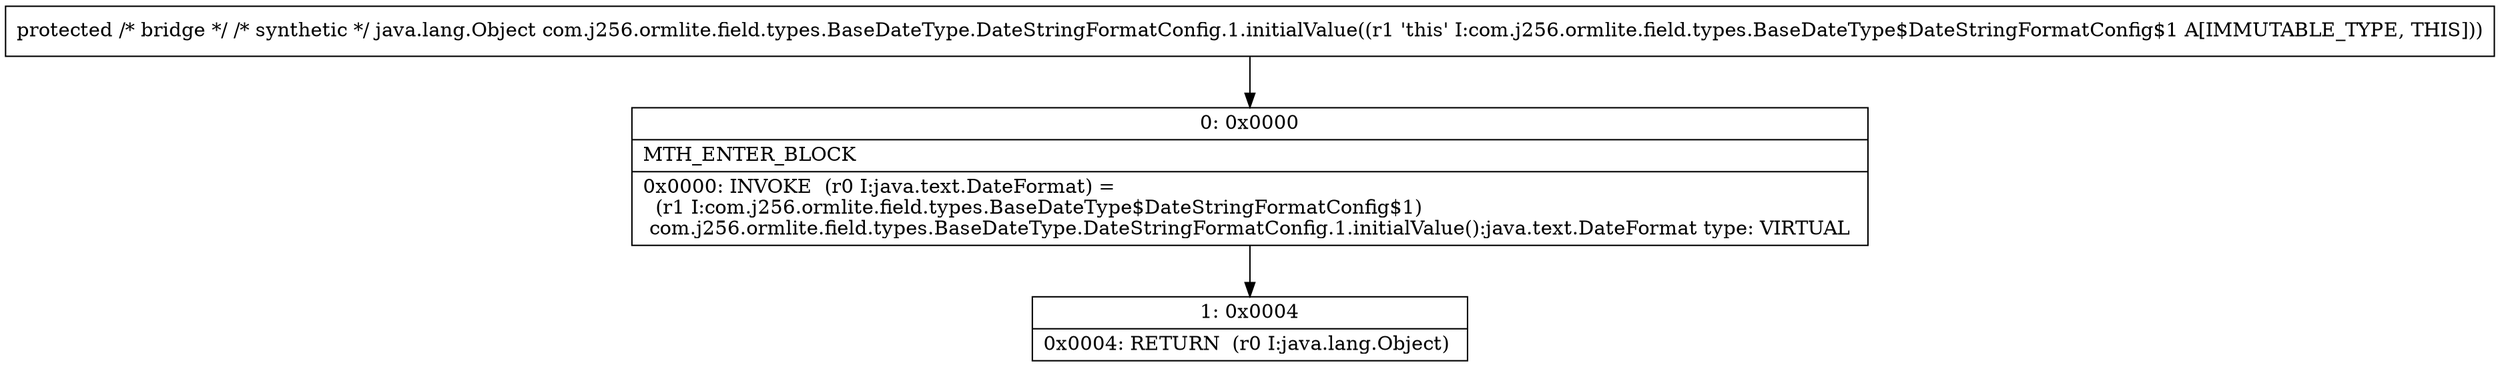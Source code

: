 digraph "CFG forcom.j256.ormlite.field.types.BaseDateType.DateStringFormatConfig.1.initialValue()Ljava\/lang\/Object;" {
Node_0 [shape=record,label="{0\:\ 0x0000|MTH_ENTER_BLOCK\l|0x0000: INVOKE  (r0 I:java.text.DateFormat) = \l  (r1 I:com.j256.ormlite.field.types.BaseDateType$DateStringFormatConfig$1)\l com.j256.ormlite.field.types.BaseDateType.DateStringFormatConfig.1.initialValue():java.text.DateFormat type: VIRTUAL \l}"];
Node_1 [shape=record,label="{1\:\ 0x0004|0x0004: RETURN  (r0 I:java.lang.Object) \l}"];
MethodNode[shape=record,label="{protected \/* bridge *\/ \/* synthetic *\/ java.lang.Object com.j256.ormlite.field.types.BaseDateType.DateStringFormatConfig.1.initialValue((r1 'this' I:com.j256.ormlite.field.types.BaseDateType$DateStringFormatConfig$1 A[IMMUTABLE_TYPE, THIS])) }"];
MethodNode -> Node_0;
Node_0 -> Node_1;
}


